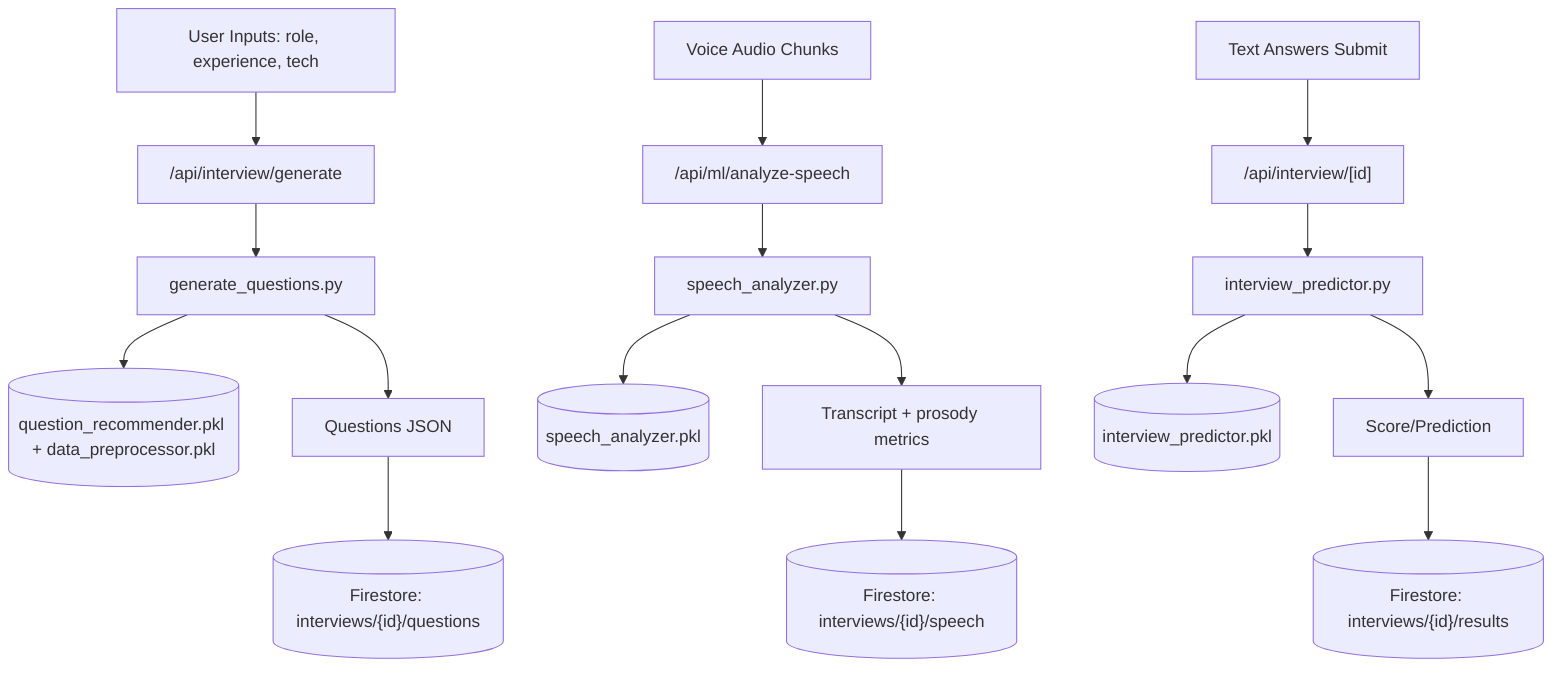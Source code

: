 flowchart TD
  A["User Inputs: role, experience, tech"] --> B["/api/interview/generate"]
  B --> C["generate_questions.py"]
  C --> D[("question_recommender.pkl + data_preprocessor.pkl")]
  C --> E["Questions JSON"]
  E --> F[("Firestore: interviews/{id}/questions")]   

  G["Voice Audio Chunks"] --> H["/api/ml/analyze-speech"]
  H --> I["speech_analyzer.py"]
  I --> J[("speech_analyzer.pkl")]
  I --> K["Transcript + prosody metrics"]
  K --> L[("Firestore: interviews/{id}/speech")]

  M["Text Answers Submit"] --> N["/api/interview/[id]"]
  N --> O["interview_predictor.py"]
  O --> P[("interview_predictor.pkl")]  
  O --> Q["Score/Prediction"]
  Q --> R[("Firestore: interviews/{id}/results")]
